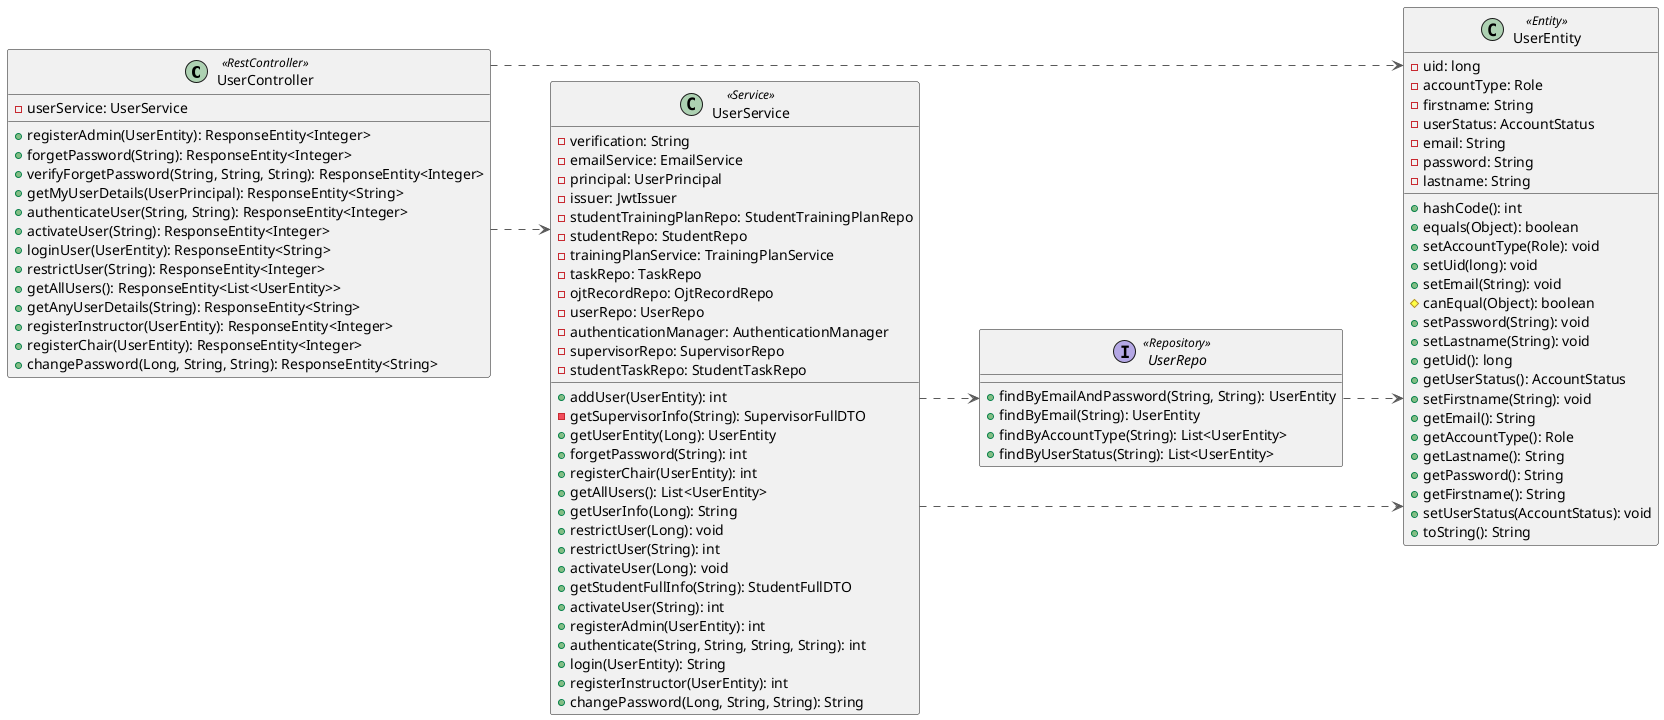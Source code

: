  @startuml
left to right direction
skinparam linetype ortho

class UserController << RestController >> {
  - userService: UserService
  + registerAdmin(UserEntity): ResponseEntity<Integer>
  + forgetPassword(String): ResponseEntity<Integer>
  + verifyForgetPassword(String, String, String): ResponseEntity<Integer>
  + getMyUserDetails(UserPrincipal): ResponseEntity<String>
  + authenticateUser(String, String): ResponseEntity<Integer>
  + activateUser(String): ResponseEntity<Integer>
  + loginUser(UserEntity): ResponseEntity<String>
  + restrictUser(String): ResponseEntity<Integer>
  + getAllUsers(): ResponseEntity<List<UserEntity>>
  + getAnyUserDetails(String): ResponseEntity<String>
  + registerInstructor(UserEntity): ResponseEntity<Integer>
  + registerChair(UserEntity): ResponseEntity<Integer>
  + changePassword(Long, String, String): ResponseEntity<String>
}
class UserEntity << Entity >> {
  - uid: long
  - accountType: Role
  - firstname: String
  - userStatus: AccountStatus
  - email: String
  - password: String
  - lastname: String
  + hashCode(): int
  + equals(Object): boolean
  + setAccountType(Role): void
  + setUid(long): void
  + setEmail(String): void
  # canEqual(Object): boolean
  + setPassword(String): void
  + setLastname(String): void
  + getUid(): long
  + getUserStatus(): AccountStatus
  + setFirstname(String): void
  + getEmail(): String
  + getAccountType(): Role
  + getLastname(): String
  + getPassword(): String
  + getFirstname(): String
  + setUserStatus(AccountStatus): void
  + toString(): String
}
interface UserRepo << Repository>> {
  + findByEmailAndPassword(String, String): UserEntity
  + findByEmail(String): UserEntity
  + findByAccountType(String): List<UserEntity>
  + findByUserStatus(String): List<UserEntity>
}
class UserService << Service >> {
  - verification: String
  - emailService: EmailService
  - principal: UserPrincipal
  - issuer: JwtIssuer
  - studentTrainingPlanRepo: StudentTrainingPlanRepo
  - studentRepo: StudentRepo
  - trainingPlanService: TrainingPlanService
  - taskRepo: TaskRepo
  - ojtRecordRepo: OjtRecordRepo
  - userRepo: UserRepo
  - authenticationManager: AuthenticationManager
  - supervisorRepo: SupervisorRepo
  - studentTaskRepo: StudentTaskRepo
  + addUser(UserEntity): int
  - getSupervisorInfo(String): SupervisorFullDTO
  + getUserEntity(Long): UserEntity
  + forgetPassword(String): int
  + registerChair(UserEntity): int
  + getAllUsers(): List<UserEntity>
  + getUserInfo(Long): String
  + restrictUser(Long): void
  + restrictUser(String): int
  + activateUser(Long): void
  + getStudentFullInfo(String): StudentFullDTO
  + activateUser(String): int
  + registerAdmin(UserEntity): int
  + authenticate(String, String, String, String): int
  + login(UserEntity): String
  + registerInstructor(UserEntity): int
  + changePassword(Long, String, String): String
}

UserController  -[#595959,dashed]->  UserEntity
UserController  -[#595959,dashed]->  UserService
UserRepo        -[#595959,dashed]->  UserEntity
UserService     -[#595959,dashed]->  UserEntity
UserService     -[#595959,dashed]->  UserRepo
@enduml